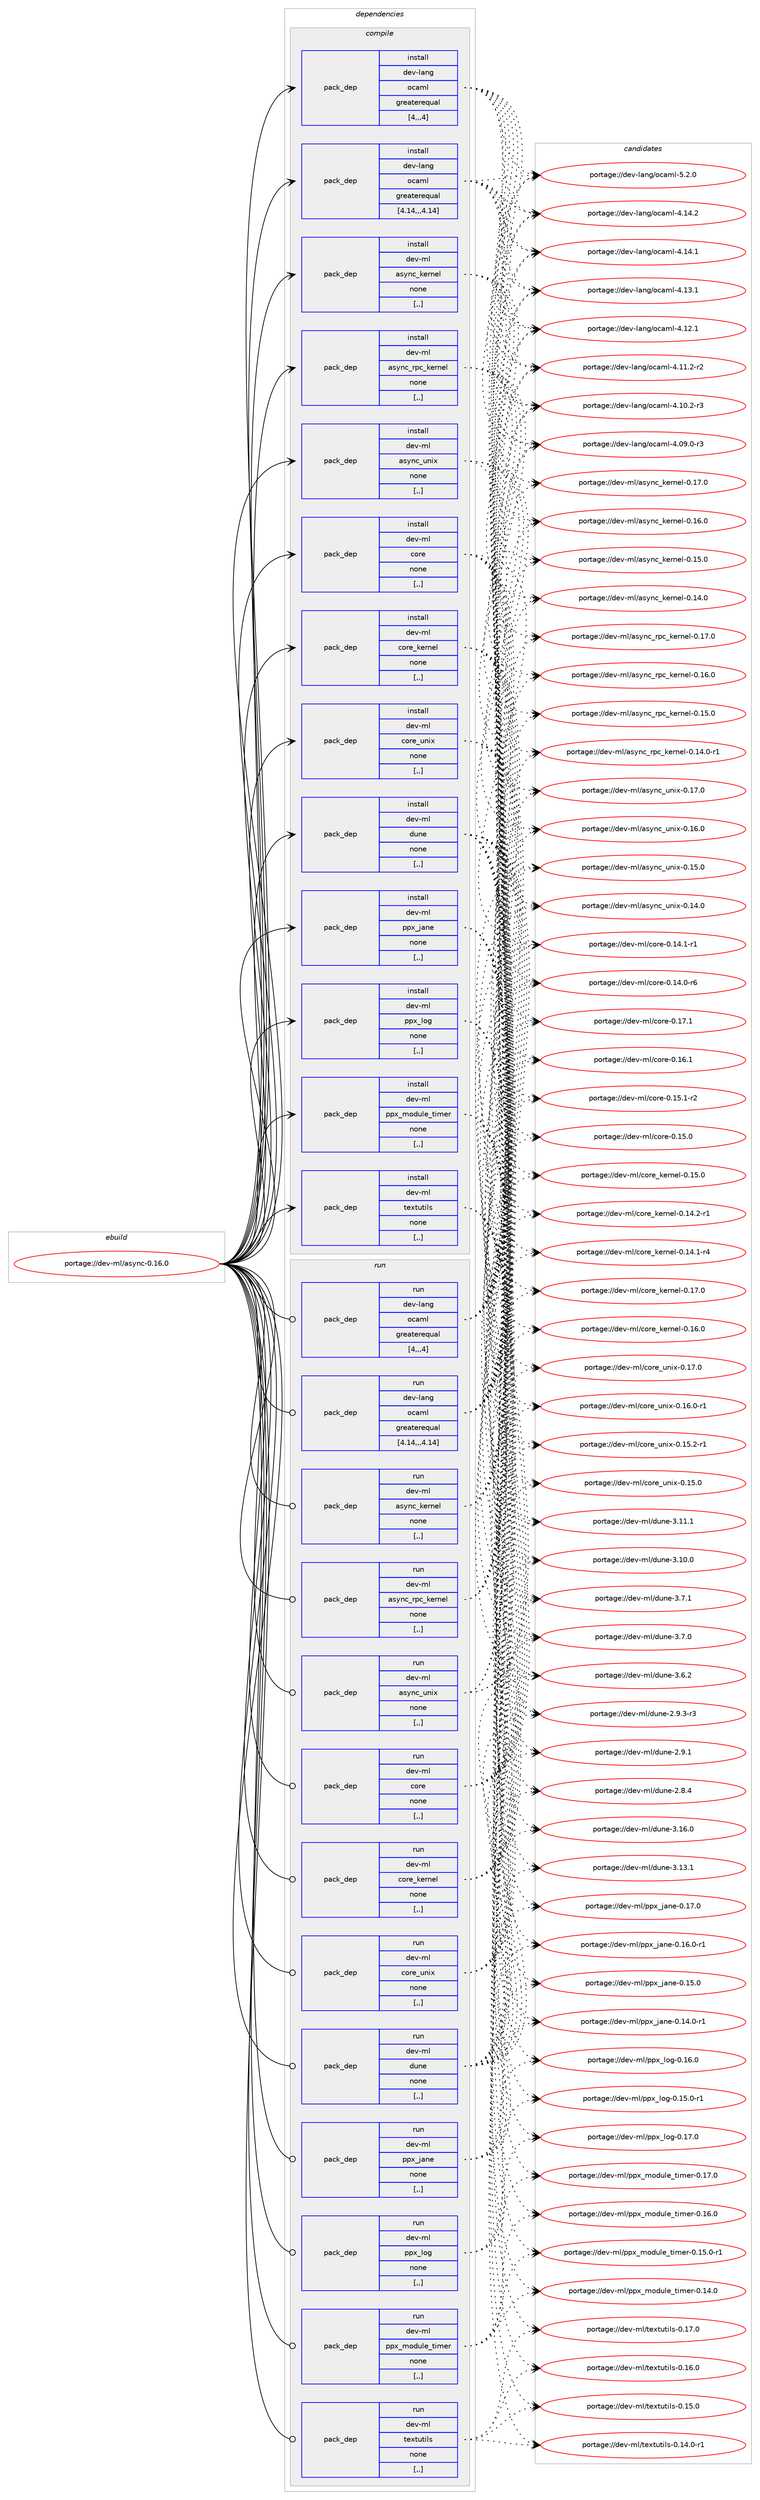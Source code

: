 digraph prolog {

# *************
# Graph options
# *************

newrank=true;
concentrate=true;
compound=true;
graph [rankdir=LR,fontname=Helvetica,fontsize=10,ranksep=1.5];#, ranksep=2.5, nodesep=0.2];
edge  [arrowhead=vee];
node  [fontname=Helvetica,fontsize=10];

# **********
# The ebuild
# **********

subgraph cluster_leftcol {
color=gray;
label=<<i>ebuild</i>>;
id [label="portage://dev-ml/async-0.16.0", color=red, width=4, href="../dev-ml/async-0.16.0.svg"];
}

# ****************
# The dependencies
# ****************

subgraph cluster_midcol {
color=gray;
label=<<i>dependencies</i>>;
subgraph cluster_compile {
fillcolor="#eeeeee";
style=filled;
label=<<i>compile</i>>;
subgraph pack86892 {
dependency117389 [label=<<TABLE BORDER="0" CELLBORDER="1" CELLSPACING="0" CELLPADDING="4" WIDTH="220"><TR><TD ROWSPAN="6" CELLPADDING="30">pack_dep</TD></TR><TR><TD WIDTH="110">install</TD></TR><TR><TD>dev-lang</TD></TR><TR><TD>ocaml</TD></TR><TR><TD>greaterequal</TD></TR><TR><TD>[4,,,4]</TD></TR></TABLE>>, shape=none, color=blue];
}
id:e -> dependency117389:w [weight=20,style="solid",arrowhead="vee"];
subgraph pack86893 {
dependency117390 [label=<<TABLE BORDER="0" CELLBORDER="1" CELLSPACING="0" CELLPADDING="4" WIDTH="220"><TR><TD ROWSPAN="6" CELLPADDING="30">pack_dep</TD></TR><TR><TD WIDTH="110">install</TD></TR><TR><TD>dev-lang</TD></TR><TR><TD>ocaml</TD></TR><TR><TD>greaterequal</TD></TR><TR><TD>[4.14,,,4.14]</TD></TR></TABLE>>, shape=none, color=blue];
}
id:e -> dependency117390:w [weight=20,style="solid",arrowhead="vee"];
subgraph pack86894 {
dependency117391 [label=<<TABLE BORDER="0" CELLBORDER="1" CELLSPACING="0" CELLPADDING="4" WIDTH="220"><TR><TD ROWSPAN="6" CELLPADDING="30">pack_dep</TD></TR><TR><TD WIDTH="110">install</TD></TR><TR><TD>dev-ml</TD></TR><TR><TD>async_kernel</TD></TR><TR><TD>none</TD></TR><TR><TD>[,,]</TD></TR></TABLE>>, shape=none, color=blue];
}
id:e -> dependency117391:w [weight=20,style="solid",arrowhead="vee"];
subgraph pack86895 {
dependency117392 [label=<<TABLE BORDER="0" CELLBORDER="1" CELLSPACING="0" CELLPADDING="4" WIDTH="220"><TR><TD ROWSPAN="6" CELLPADDING="30">pack_dep</TD></TR><TR><TD WIDTH="110">install</TD></TR><TR><TD>dev-ml</TD></TR><TR><TD>async_rpc_kernel</TD></TR><TR><TD>none</TD></TR><TR><TD>[,,]</TD></TR></TABLE>>, shape=none, color=blue];
}
id:e -> dependency117392:w [weight=20,style="solid",arrowhead="vee"];
subgraph pack86896 {
dependency117393 [label=<<TABLE BORDER="0" CELLBORDER="1" CELLSPACING="0" CELLPADDING="4" WIDTH="220"><TR><TD ROWSPAN="6" CELLPADDING="30">pack_dep</TD></TR><TR><TD WIDTH="110">install</TD></TR><TR><TD>dev-ml</TD></TR><TR><TD>async_unix</TD></TR><TR><TD>none</TD></TR><TR><TD>[,,]</TD></TR></TABLE>>, shape=none, color=blue];
}
id:e -> dependency117393:w [weight=20,style="solid",arrowhead="vee"];
subgraph pack86897 {
dependency117394 [label=<<TABLE BORDER="0" CELLBORDER="1" CELLSPACING="0" CELLPADDING="4" WIDTH="220"><TR><TD ROWSPAN="6" CELLPADDING="30">pack_dep</TD></TR><TR><TD WIDTH="110">install</TD></TR><TR><TD>dev-ml</TD></TR><TR><TD>core</TD></TR><TR><TD>none</TD></TR><TR><TD>[,,]</TD></TR></TABLE>>, shape=none, color=blue];
}
id:e -> dependency117394:w [weight=20,style="solid",arrowhead="vee"];
subgraph pack86898 {
dependency117395 [label=<<TABLE BORDER="0" CELLBORDER="1" CELLSPACING="0" CELLPADDING="4" WIDTH="220"><TR><TD ROWSPAN="6" CELLPADDING="30">pack_dep</TD></TR><TR><TD WIDTH="110">install</TD></TR><TR><TD>dev-ml</TD></TR><TR><TD>core_kernel</TD></TR><TR><TD>none</TD></TR><TR><TD>[,,]</TD></TR></TABLE>>, shape=none, color=blue];
}
id:e -> dependency117395:w [weight=20,style="solid",arrowhead="vee"];
subgraph pack86899 {
dependency117396 [label=<<TABLE BORDER="0" CELLBORDER="1" CELLSPACING="0" CELLPADDING="4" WIDTH="220"><TR><TD ROWSPAN="6" CELLPADDING="30">pack_dep</TD></TR><TR><TD WIDTH="110">install</TD></TR><TR><TD>dev-ml</TD></TR><TR><TD>core_unix</TD></TR><TR><TD>none</TD></TR><TR><TD>[,,]</TD></TR></TABLE>>, shape=none, color=blue];
}
id:e -> dependency117396:w [weight=20,style="solid",arrowhead="vee"];
subgraph pack86900 {
dependency117397 [label=<<TABLE BORDER="0" CELLBORDER="1" CELLSPACING="0" CELLPADDING="4" WIDTH="220"><TR><TD ROWSPAN="6" CELLPADDING="30">pack_dep</TD></TR><TR><TD WIDTH="110">install</TD></TR><TR><TD>dev-ml</TD></TR><TR><TD>dune</TD></TR><TR><TD>none</TD></TR><TR><TD>[,,]</TD></TR></TABLE>>, shape=none, color=blue];
}
id:e -> dependency117397:w [weight=20,style="solid",arrowhead="vee"];
subgraph pack86901 {
dependency117398 [label=<<TABLE BORDER="0" CELLBORDER="1" CELLSPACING="0" CELLPADDING="4" WIDTH="220"><TR><TD ROWSPAN="6" CELLPADDING="30">pack_dep</TD></TR><TR><TD WIDTH="110">install</TD></TR><TR><TD>dev-ml</TD></TR><TR><TD>ppx_jane</TD></TR><TR><TD>none</TD></TR><TR><TD>[,,]</TD></TR></TABLE>>, shape=none, color=blue];
}
id:e -> dependency117398:w [weight=20,style="solid",arrowhead="vee"];
subgraph pack86902 {
dependency117399 [label=<<TABLE BORDER="0" CELLBORDER="1" CELLSPACING="0" CELLPADDING="4" WIDTH="220"><TR><TD ROWSPAN="6" CELLPADDING="30">pack_dep</TD></TR><TR><TD WIDTH="110">install</TD></TR><TR><TD>dev-ml</TD></TR><TR><TD>ppx_log</TD></TR><TR><TD>none</TD></TR><TR><TD>[,,]</TD></TR></TABLE>>, shape=none, color=blue];
}
id:e -> dependency117399:w [weight=20,style="solid",arrowhead="vee"];
subgraph pack86903 {
dependency117400 [label=<<TABLE BORDER="0" CELLBORDER="1" CELLSPACING="0" CELLPADDING="4" WIDTH="220"><TR><TD ROWSPAN="6" CELLPADDING="30">pack_dep</TD></TR><TR><TD WIDTH="110">install</TD></TR><TR><TD>dev-ml</TD></TR><TR><TD>ppx_module_timer</TD></TR><TR><TD>none</TD></TR><TR><TD>[,,]</TD></TR></TABLE>>, shape=none, color=blue];
}
id:e -> dependency117400:w [weight=20,style="solid",arrowhead="vee"];
subgraph pack86904 {
dependency117401 [label=<<TABLE BORDER="0" CELLBORDER="1" CELLSPACING="0" CELLPADDING="4" WIDTH="220"><TR><TD ROWSPAN="6" CELLPADDING="30">pack_dep</TD></TR><TR><TD WIDTH="110">install</TD></TR><TR><TD>dev-ml</TD></TR><TR><TD>textutils</TD></TR><TR><TD>none</TD></TR><TR><TD>[,,]</TD></TR></TABLE>>, shape=none, color=blue];
}
id:e -> dependency117401:w [weight=20,style="solid",arrowhead="vee"];
}
subgraph cluster_compileandrun {
fillcolor="#eeeeee";
style=filled;
label=<<i>compile and run</i>>;
}
subgraph cluster_run {
fillcolor="#eeeeee";
style=filled;
label=<<i>run</i>>;
subgraph pack86905 {
dependency117402 [label=<<TABLE BORDER="0" CELLBORDER="1" CELLSPACING="0" CELLPADDING="4" WIDTH="220"><TR><TD ROWSPAN="6" CELLPADDING="30">pack_dep</TD></TR><TR><TD WIDTH="110">run</TD></TR><TR><TD>dev-lang</TD></TR><TR><TD>ocaml</TD></TR><TR><TD>greaterequal</TD></TR><TR><TD>[4,,,4]</TD></TR></TABLE>>, shape=none, color=blue];
}
id:e -> dependency117402:w [weight=20,style="solid",arrowhead="odot"];
subgraph pack86906 {
dependency117403 [label=<<TABLE BORDER="0" CELLBORDER="1" CELLSPACING="0" CELLPADDING="4" WIDTH="220"><TR><TD ROWSPAN="6" CELLPADDING="30">pack_dep</TD></TR><TR><TD WIDTH="110">run</TD></TR><TR><TD>dev-lang</TD></TR><TR><TD>ocaml</TD></TR><TR><TD>greaterequal</TD></TR><TR><TD>[4.14,,,4.14]</TD></TR></TABLE>>, shape=none, color=blue];
}
id:e -> dependency117403:w [weight=20,style="solid",arrowhead="odot"];
subgraph pack86907 {
dependency117404 [label=<<TABLE BORDER="0" CELLBORDER="1" CELLSPACING="0" CELLPADDING="4" WIDTH="220"><TR><TD ROWSPAN="6" CELLPADDING="30">pack_dep</TD></TR><TR><TD WIDTH="110">run</TD></TR><TR><TD>dev-ml</TD></TR><TR><TD>async_kernel</TD></TR><TR><TD>none</TD></TR><TR><TD>[,,]</TD></TR></TABLE>>, shape=none, color=blue];
}
id:e -> dependency117404:w [weight=20,style="solid",arrowhead="odot"];
subgraph pack86908 {
dependency117405 [label=<<TABLE BORDER="0" CELLBORDER="1" CELLSPACING="0" CELLPADDING="4" WIDTH="220"><TR><TD ROWSPAN="6" CELLPADDING="30">pack_dep</TD></TR><TR><TD WIDTH="110">run</TD></TR><TR><TD>dev-ml</TD></TR><TR><TD>async_rpc_kernel</TD></TR><TR><TD>none</TD></TR><TR><TD>[,,]</TD></TR></TABLE>>, shape=none, color=blue];
}
id:e -> dependency117405:w [weight=20,style="solid",arrowhead="odot"];
subgraph pack86909 {
dependency117406 [label=<<TABLE BORDER="0" CELLBORDER="1" CELLSPACING="0" CELLPADDING="4" WIDTH="220"><TR><TD ROWSPAN="6" CELLPADDING="30">pack_dep</TD></TR><TR><TD WIDTH="110">run</TD></TR><TR><TD>dev-ml</TD></TR><TR><TD>async_unix</TD></TR><TR><TD>none</TD></TR><TR><TD>[,,]</TD></TR></TABLE>>, shape=none, color=blue];
}
id:e -> dependency117406:w [weight=20,style="solid",arrowhead="odot"];
subgraph pack86910 {
dependency117407 [label=<<TABLE BORDER="0" CELLBORDER="1" CELLSPACING="0" CELLPADDING="4" WIDTH="220"><TR><TD ROWSPAN="6" CELLPADDING="30">pack_dep</TD></TR><TR><TD WIDTH="110">run</TD></TR><TR><TD>dev-ml</TD></TR><TR><TD>core</TD></TR><TR><TD>none</TD></TR><TR><TD>[,,]</TD></TR></TABLE>>, shape=none, color=blue];
}
id:e -> dependency117407:w [weight=20,style="solid",arrowhead="odot"];
subgraph pack86911 {
dependency117408 [label=<<TABLE BORDER="0" CELLBORDER="1" CELLSPACING="0" CELLPADDING="4" WIDTH="220"><TR><TD ROWSPAN="6" CELLPADDING="30">pack_dep</TD></TR><TR><TD WIDTH="110">run</TD></TR><TR><TD>dev-ml</TD></TR><TR><TD>core_kernel</TD></TR><TR><TD>none</TD></TR><TR><TD>[,,]</TD></TR></TABLE>>, shape=none, color=blue];
}
id:e -> dependency117408:w [weight=20,style="solid",arrowhead="odot"];
subgraph pack86912 {
dependency117409 [label=<<TABLE BORDER="0" CELLBORDER="1" CELLSPACING="0" CELLPADDING="4" WIDTH="220"><TR><TD ROWSPAN="6" CELLPADDING="30">pack_dep</TD></TR><TR><TD WIDTH="110">run</TD></TR><TR><TD>dev-ml</TD></TR><TR><TD>core_unix</TD></TR><TR><TD>none</TD></TR><TR><TD>[,,]</TD></TR></TABLE>>, shape=none, color=blue];
}
id:e -> dependency117409:w [weight=20,style="solid",arrowhead="odot"];
subgraph pack86913 {
dependency117410 [label=<<TABLE BORDER="0" CELLBORDER="1" CELLSPACING="0" CELLPADDING="4" WIDTH="220"><TR><TD ROWSPAN="6" CELLPADDING="30">pack_dep</TD></TR><TR><TD WIDTH="110">run</TD></TR><TR><TD>dev-ml</TD></TR><TR><TD>dune</TD></TR><TR><TD>none</TD></TR><TR><TD>[,,]</TD></TR></TABLE>>, shape=none, color=blue];
}
id:e -> dependency117410:w [weight=20,style="solid",arrowhead="odot"];
subgraph pack86914 {
dependency117411 [label=<<TABLE BORDER="0" CELLBORDER="1" CELLSPACING="0" CELLPADDING="4" WIDTH="220"><TR><TD ROWSPAN="6" CELLPADDING="30">pack_dep</TD></TR><TR><TD WIDTH="110">run</TD></TR><TR><TD>dev-ml</TD></TR><TR><TD>ppx_jane</TD></TR><TR><TD>none</TD></TR><TR><TD>[,,]</TD></TR></TABLE>>, shape=none, color=blue];
}
id:e -> dependency117411:w [weight=20,style="solid",arrowhead="odot"];
subgraph pack86915 {
dependency117412 [label=<<TABLE BORDER="0" CELLBORDER="1" CELLSPACING="0" CELLPADDING="4" WIDTH="220"><TR><TD ROWSPAN="6" CELLPADDING="30">pack_dep</TD></TR><TR><TD WIDTH="110">run</TD></TR><TR><TD>dev-ml</TD></TR><TR><TD>ppx_log</TD></TR><TR><TD>none</TD></TR><TR><TD>[,,]</TD></TR></TABLE>>, shape=none, color=blue];
}
id:e -> dependency117412:w [weight=20,style="solid",arrowhead="odot"];
subgraph pack86916 {
dependency117413 [label=<<TABLE BORDER="0" CELLBORDER="1" CELLSPACING="0" CELLPADDING="4" WIDTH="220"><TR><TD ROWSPAN="6" CELLPADDING="30">pack_dep</TD></TR><TR><TD WIDTH="110">run</TD></TR><TR><TD>dev-ml</TD></TR><TR><TD>ppx_module_timer</TD></TR><TR><TD>none</TD></TR><TR><TD>[,,]</TD></TR></TABLE>>, shape=none, color=blue];
}
id:e -> dependency117413:w [weight=20,style="solid",arrowhead="odot"];
subgraph pack86917 {
dependency117414 [label=<<TABLE BORDER="0" CELLBORDER="1" CELLSPACING="0" CELLPADDING="4" WIDTH="220"><TR><TD ROWSPAN="6" CELLPADDING="30">pack_dep</TD></TR><TR><TD WIDTH="110">run</TD></TR><TR><TD>dev-ml</TD></TR><TR><TD>textutils</TD></TR><TR><TD>none</TD></TR><TR><TD>[,,]</TD></TR></TABLE>>, shape=none, color=blue];
}
id:e -> dependency117414:w [weight=20,style="solid",arrowhead="odot"];
}
}

# **************
# The candidates
# **************

subgraph cluster_choices {
rank=same;
color=gray;
label=<<i>candidates</i>>;

subgraph choice86892 {
color=black;
nodesep=1;
choice1001011184510897110103471119997109108455346504648 [label="portage://dev-lang/ocaml-5.2.0", color=red, width=4,href="../dev-lang/ocaml-5.2.0.svg"];
choice100101118451089711010347111999710910845524649524650 [label="portage://dev-lang/ocaml-4.14.2", color=red, width=4,href="../dev-lang/ocaml-4.14.2.svg"];
choice100101118451089711010347111999710910845524649524649 [label="portage://dev-lang/ocaml-4.14.1", color=red, width=4,href="../dev-lang/ocaml-4.14.1.svg"];
choice100101118451089711010347111999710910845524649514649 [label="portage://dev-lang/ocaml-4.13.1", color=red, width=4,href="../dev-lang/ocaml-4.13.1.svg"];
choice100101118451089711010347111999710910845524649504649 [label="portage://dev-lang/ocaml-4.12.1", color=red, width=4,href="../dev-lang/ocaml-4.12.1.svg"];
choice1001011184510897110103471119997109108455246494946504511450 [label="portage://dev-lang/ocaml-4.11.2-r2", color=red, width=4,href="../dev-lang/ocaml-4.11.2-r2.svg"];
choice1001011184510897110103471119997109108455246494846504511451 [label="portage://dev-lang/ocaml-4.10.2-r3", color=red, width=4,href="../dev-lang/ocaml-4.10.2-r3.svg"];
choice1001011184510897110103471119997109108455246485746484511451 [label="portage://dev-lang/ocaml-4.09.0-r3", color=red, width=4,href="../dev-lang/ocaml-4.09.0-r3.svg"];
dependency117389:e -> choice1001011184510897110103471119997109108455346504648:w [style=dotted,weight="100"];
dependency117389:e -> choice100101118451089711010347111999710910845524649524650:w [style=dotted,weight="100"];
dependency117389:e -> choice100101118451089711010347111999710910845524649524649:w [style=dotted,weight="100"];
dependency117389:e -> choice100101118451089711010347111999710910845524649514649:w [style=dotted,weight="100"];
dependency117389:e -> choice100101118451089711010347111999710910845524649504649:w [style=dotted,weight="100"];
dependency117389:e -> choice1001011184510897110103471119997109108455246494946504511450:w [style=dotted,weight="100"];
dependency117389:e -> choice1001011184510897110103471119997109108455246494846504511451:w [style=dotted,weight="100"];
dependency117389:e -> choice1001011184510897110103471119997109108455246485746484511451:w [style=dotted,weight="100"];
}
subgraph choice86893 {
color=black;
nodesep=1;
choice1001011184510897110103471119997109108455346504648 [label="portage://dev-lang/ocaml-5.2.0", color=red, width=4,href="../dev-lang/ocaml-5.2.0.svg"];
choice100101118451089711010347111999710910845524649524650 [label="portage://dev-lang/ocaml-4.14.2", color=red, width=4,href="../dev-lang/ocaml-4.14.2.svg"];
choice100101118451089711010347111999710910845524649524649 [label="portage://dev-lang/ocaml-4.14.1", color=red, width=4,href="../dev-lang/ocaml-4.14.1.svg"];
choice100101118451089711010347111999710910845524649514649 [label="portage://dev-lang/ocaml-4.13.1", color=red, width=4,href="../dev-lang/ocaml-4.13.1.svg"];
choice100101118451089711010347111999710910845524649504649 [label="portage://dev-lang/ocaml-4.12.1", color=red, width=4,href="../dev-lang/ocaml-4.12.1.svg"];
choice1001011184510897110103471119997109108455246494946504511450 [label="portage://dev-lang/ocaml-4.11.2-r2", color=red, width=4,href="../dev-lang/ocaml-4.11.2-r2.svg"];
choice1001011184510897110103471119997109108455246494846504511451 [label="portage://dev-lang/ocaml-4.10.2-r3", color=red, width=4,href="../dev-lang/ocaml-4.10.2-r3.svg"];
choice1001011184510897110103471119997109108455246485746484511451 [label="portage://dev-lang/ocaml-4.09.0-r3", color=red, width=4,href="../dev-lang/ocaml-4.09.0-r3.svg"];
dependency117390:e -> choice1001011184510897110103471119997109108455346504648:w [style=dotted,weight="100"];
dependency117390:e -> choice100101118451089711010347111999710910845524649524650:w [style=dotted,weight="100"];
dependency117390:e -> choice100101118451089711010347111999710910845524649524649:w [style=dotted,weight="100"];
dependency117390:e -> choice100101118451089711010347111999710910845524649514649:w [style=dotted,weight="100"];
dependency117390:e -> choice100101118451089711010347111999710910845524649504649:w [style=dotted,weight="100"];
dependency117390:e -> choice1001011184510897110103471119997109108455246494946504511450:w [style=dotted,weight="100"];
dependency117390:e -> choice1001011184510897110103471119997109108455246494846504511451:w [style=dotted,weight="100"];
dependency117390:e -> choice1001011184510897110103471119997109108455246485746484511451:w [style=dotted,weight="100"];
}
subgraph choice86894 {
color=black;
nodesep=1;
choice100101118451091084797115121110999510710111411010110845484649554648 [label="portage://dev-ml/async_kernel-0.17.0", color=red, width=4,href="../dev-ml/async_kernel-0.17.0.svg"];
choice100101118451091084797115121110999510710111411010110845484649544648 [label="portage://dev-ml/async_kernel-0.16.0", color=red, width=4,href="../dev-ml/async_kernel-0.16.0.svg"];
choice100101118451091084797115121110999510710111411010110845484649534648 [label="portage://dev-ml/async_kernel-0.15.0", color=red, width=4,href="../dev-ml/async_kernel-0.15.0.svg"];
choice100101118451091084797115121110999510710111411010110845484649524648 [label="portage://dev-ml/async_kernel-0.14.0", color=red, width=4,href="../dev-ml/async_kernel-0.14.0.svg"];
dependency117391:e -> choice100101118451091084797115121110999510710111411010110845484649554648:w [style=dotted,weight="100"];
dependency117391:e -> choice100101118451091084797115121110999510710111411010110845484649544648:w [style=dotted,weight="100"];
dependency117391:e -> choice100101118451091084797115121110999510710111411010110845484649534648:w [style=dotted,weight="100"];
dependency117391:e -> choice100101118451091084797115121110999510710111411010110845484649524648:w [style=dotted,weight="100"];
}
subgraph choice86895 {
color=black;
nodesep=1;
choice1001011184510910847971151211109995114112999510710111411010110845484649554648 [label="portage://dev-ml/async_rpc_kernel-0.17.0", color=red, width=4,href="../dev-ml/async_rpc_kernel-0.17.0.svg"];
choice1001011184510910847971151211109995114112999510710111411010110845484649544648 [label="portage://dev-ml/async_rpc_kernel-0.16.0", color=red, width=4,href="../dev-ml/async_rpc_kernel-0.16.0.svg"];
choice1001011184510910847971151211109995114112999510710111411010110845484649534648 [label="portage://dev-ml/async_rpc_kernel-0.15.0", color=red, width=4,href="../dev-ml/async_rpc_kernel-0.15.0.svg"];
choice10010111845109108479711512111099951141129995107101114110101108454846495246484511449 [label="portage://dev-ml/async_rpc_kernel-0.14.0-r1", color=red, width=4,href="../dev-ml/async_rpc_kernel-0.14.0-r1.svg"];
dependency117392:e -> choice1001011184510910847971151211109995114112999510710111411010110845484649554648:w [style=dotted,weight="100"];
dependency117392:e -> choice1001011184510910847971151211109995114112999510710111411010110845484649544648:w [style=dotted,weight="100"];
dependency117392:e -> choice1001011184510910847971151211109995114112999510710111411010110845484649534648:w [style=dotted,weight="100"];
dependency117392:e -> choice10010111845109108479711512111099951141129995107101114110101108454846495246484511449:w [style=dotted,weight="100"];
}
subgraph choice86896 {
color=black;
nodesep=1;
choice100101118451091084797115121110999511711010512045484649554648 [label="portage://dev-ml/async_unix-0.17.0", color=red, width=4,href="../dev-ml/async_unix-0.17.0.svg"];
choice100101118451091084797115121110999511711010512045484649544648 [label="portage://dev-ml/async_unix-0.16.0", color=red, width=4,href="../dev-ml/async_unix-0.16.0.svg"];
choice100101118451091084797115121110999511711010512045484649534648 [label="portage://dev-ml/async_unix-0.15.0", color=red, width=4,href="../dev-ml/async_unix-0.15.0.svg"];
choice100101118451091084797115121110999511711010512045484649524648 [label="portage://dev-ml/async_unix-0.14.0", color=red, width=4,href="../dev-ml/async_unix-0.14.0.svg"];
dependency117393:e -> choice100101118451091084797115121110999511711010512045484649554648:w [style=dotted,weight="100"];
dependency117393:e -> choice100101118451091084797115121110999511711010512045484649544648:w [style=dotted,weight="100"];
dependency117393:e -> choice100101118451091084797115121110999511711010512045484649534648:w [style=dotted,weight="100"];
dependency117393:e -> choice100101118451091084797115121110999511711010512045484649524648:w [style=dotted,weight="100"];
}
subgraph choice86897 {
color=black;
nodesep=1;
choice10010111845109108479911111410145484649554649 [label="portage://dev-ml/core-0.17.1", color=red, width=4,href="../dev-ml/core-0.17.1.svg"];
choice10010111845109108479911111410145484649544649 [label="portage://dev-ml/core-0.16.1", color=red, width=4,href="../dev-ml/core-0.16.1.svg"];
choice100101118451091084799111114101454846495346494511450 [label="portage://dev-ml/core-0.15.1-r2", color=red, width=4,href="../dev-ml/core-0.15.1-r2.svg"];
choice10010111845109108479911111410145484649534648 [label="portage://dev-ml/core-0.15.0", color=red, width=4,href="../dev-ml/core-0.15.0.svg"];
choice100101118451091084799111114101454846495246494511449 [label="portage://dev-ml/core-0.14.1-r1", color=red, width=4,href="../dev-ml/core-0.14.1-r1.svg"];
choice100101118451091084799111114101454846495246484511454 [label="portage://dev-ml/core-0.14.0-r6", color=red, width=4,href="../dev-ml/core-0.14.0-r6.svg"];
dependency117394:e -> choice10010111845109108479911111410145484649554649:w [style=dotted,weight="100"];
dependency117394:e -> choice10010111845109108479911111410145484649544649:w [style=dotted,weight="100"];
dependency117394:e -> choice100101118451091084799111114101454846495346494511450:w [style=dotted,weight="100"];
dependency117394:e -> choice10010111845109108479911111410145484649534648:w [style=dotted,weight="100"];
dependency117394:e -> choice100101118451091084799111114101454846495246494511449:w [style=dotted,weight="100"];
dependency117394:e -> choice100101118451091084799111114101454846495246484511454:w [style=dotted,weight="100"];
}
subgraph choice86898 {
color=black;
nodesep=1;
choice1001011184510910847991111141019510710111411010110845484649554648 [label="portage://dev-ml/core_kernel-0.17.0", color=red, width=4,href="../dev-ml/core_kernel-0.17.0.svg"];
choice1001011184510910847991111141019510710111411010110845484649544648 [label="portage://dev-ml/core_kernel-0.16.0", color=red, width=4,href="../dev-ml/core_kernel-0.16.0.svg"];
choice1001011184510910847991111141019510710111411010110845484649534648 [label="portage://dev-ml/core_kernel-0.15.0", color=red, width=4,href="../dev-ml/core_kernel-0.15.0.svg"];
choice10010111845109108479911111410195107101114110101108454846495246504511449 [label="portage://dev-ml/core_kernel-0.14.2-r1", color=red, width=4,href="../dev-ml/core_kernel-0.14.2-r1.svg"];
choice10010111845109108479911111410195107101114110101108454846495246494511452 [label="portage://dev-ml/core_kernel-0.14.1-r4", color=red, width=4,href="../dev-ml/core_kernel-0.14.1-r4.svg"];
dependency117395:e -> choice1001011184510910847991111141019510710111411010110845484649554648:w [style=dotted,weight="100"];
dependency117395:e -> choice1001011184510910847991111141019510710111411010110845484649544648:w [style=dotted,weight="100"];
dependency117395:e -> choice1001011184510910847991111141019510710111411010110845484649534648:w [style=dotted,weight="100"];
dependency117395:e -> choice10010111845109108479911111410195107101114110101108454846495246504511449:w [style=dotted,weight="100"];
dependency117395:e -> choice10010111845109108479911111410195107101114110101108454846495246494511452:w [style=dotted,weight="100"];
}
subgraph choice86899 {
color=black;
nodesep=1;
choice1001011184510910847991111141019511711010512045484649554648 [label="portage://dev-ml/core_unix-0.17.0", color=red, width=4,href="../dev-ml/core_unix-0.17.0.svg"];
choice10010111845109108479911111410195117110105120454846495446484511449 [label="portage://dev-ml/core_unix-0.16.0-r1", color=red, width=4,href="../dev-ml/core_unix-0.16.0-r1.svg"];
choice10010111845109108479911111410195117110105120454846495346504511449 [label="portage://dev-ml/core_unix-0.15.2-r1", color=red, width=4,href="../dev-ml/core_unix-0.15.2-r1.svg"];
choice1001011184510910847991111141019511711010512045484649534648 [label="portage://dev-ml/core_unix-0.15.0", color=red, width=4,href="../dev-ml/core_unix-0.15.0.svg"];
dependency117396:e -> choice1001011184510910847991111141019511711010512045484649554648:w [style=dotted,weight="100"];
dependency117396:e -> choice10010111845109108479911111410195117110105120454846495446484511449:w [style=dotted,weight="100"];
dependency117396:e -> choice10010111845109108479911111410195117110105120454846495346504511449:w [style=dotted,weight="100"];
dependency117396:e -> choice1001011184510910847991111141019511711010512045484649534648:w [style=dotted,weight="100"];
}
subgraph choice86900 {
color=black;
nodesep=1;
choice100101118451091084710011711010145514649544648 [label="portage://dev-ml/dune-3.16.0", color=red, width=4,href="../dev-ml/dune-3.16.0.svg"];
choice100101118451091084710011711010145514649514649 [label="portage://dev-ml/dune-3.13.1", color=red, width=4,href="../dev-ml/dune-3.13.1.svg"];
choice100101118451091084710011711010145514649494649 [label="portage://dev-ml/dune-3.11.1", color=red, width=4,href="../dev-ml/dune-3.11.1.svg"];
choice100101118451091084710011711010145514649484648 [label="portage://dev-ml/dune-3.10.0", color=red, width=4,href="../dev-ml/dune-3.10.0.svg"];
choice1001011184510910847100117110101455146554649 [label="portage://dev-ml/dune-3.7.1", color=red, width=4,href="../dev-ml/dune-3.7.1.svg"];
choice1001011184510910847100117110101455146554648 [label="portage://dev-ml/dune-3.7.0", color=red, width=4,href="../dev-ml/dune-3.7.0.svg"];
choice1001011184510910847100117110101455146544650 [label="portage://dev-ml/dune-3.6.2", color=red, width=4,href="../dev-ml/dune-3.6.2.svg"];
choice10010111845109108471001171101014550465746514511451 [label="portage://dev-ml/dune-2.9.3-r3", color=red, width=4,href="../dev-ml/dune-2.9.3-r3.svg"];
choice1001011184510910847100117110101455046574649 [label="portage://dev-ml/dune-2.9.1", color=red, width=4,href="../dev-ml/dune-2.9.1.svg"];
choice1001011184510910847100117110101455046564652 [label="portage://dev-ml/dune-2.8.4", color=red, width=4,href="../dev-ml/dune-2.8.4.svg"];
dependency117397:e -> choice100101118451091084710011711010145514649544648:w [style=dotted,weight="100"];
dependency117397:e -> choice100101118451091084710011711010145514649514649:w [style=dotted,weight="100"];
dependency117397:e -> choice100101118451091084710011711010145514649494649:w [style=dotted,weight="100"];
dependency117397:e -> choice100101118451091084710011711010145514649484648:w [style=dotted,weight="100"];
dependency117397:e -> choice1001011184510910847100117110101455146554649:w [style=dotted,weight="100"];
dependency117397:e -> choice1001011184510910847100117110101455146554648:w [style=dotted,weight="100"];
dependency117397:e -> choice1001011184510910847100117110101455146544650:w [style=dotted,weight="100"];
dependency117397:e -> choice10010111845109108471001171101014550465746514511451:w [style=dotted,weight="100"];
dependency117397:e -> choice1001011184510910847100117110101455046574649:w [style=dotted,weight="100"];
dependency117397:e -> choice1001011184510910847100117110101455046564652:w [style=dotted,weight="100"];
}
subgraph choice86901 {
color=black;
nodesep=1;
choice1001011184510910847112112120951069711010145484649554648 [label="portage://dev-ml/ppx_jane-0.17.0", color=red, width=4,href="../dev-ml/ppx_jane-0.17.0.svg"];
choice10010111845109108471121121209510697110101454846495446484511449 [label="portage://dev-ml/ppx_jane-0.16.0-r1", color=red, width=4,href="../dev-ml/ppx_jane-0.16.0-r1.svg"];
choice1001011184510910847112112120951069711010145484649534648 [label="portage://dev-ml/ppx_jane-0.15.0", color=red, width=4,href="../dev-ml/ppx_jane-0.15.0.svg"];
choice10010111845109108471121121209510697110101454846495246484511449 [label="portage://dev-ml/ppx_jane-0.14.0-r1", color=red, width=4,href="../dev-ml/ppx_jane-0.14.0-r1.svg"];
dependency117398:e -> choice1001011184510910847112112120951069711010145484649554648:w [style=dotted,weight="100"];
dependency117398:e -> choice10010111845109108471121121209510697110101454846495446484511449:w [style=dotted,weight="100"];
dependency117398:e -> choice1001011184510910847112112120951069711010145484649534648:w [style=dotted,weight="100"];
dependency117398:e -> choice10010111845109108471121121209510697110101454846495246484511449:w [style=dotted,weight="100"];
}
subgraph choice86902 {
color=black;
nodesep=1;
choice10010111845109108471121121209510811110345484649554648 [label="portage://dev-ml/ppx_log-0.17.0", color=red, width=4,href="../dev-ml/ppx_log-0.17.0.svg"];
choice10010111845109108471121121209510811110345484649544648 [label="portage://dev-ml/ppx_log-0.16.0", color=red, width=4,href="../dev-ml/ppx_log-0.16.0.svg"];
choice100101118451091084711211212095108111103454846495346484511449 [label="portage://dev-ml/ppx_log-0.15.0-r1", color=red, width=4,href="../dev-ml/ppx_log-0.15.0-r1.svg"];
dependency117399:e -> choice10010111845109108471121121209510811110345484649554648:w [style=dotted,weight="100"];
dependency117399:e -> choice10010111845109108471121121209510811110345484649544648:w [style=dotted,weight="100"];
dependency117399:e -> choice100101118451091084711211212095108111103454846495346484511449:w [style=dotted,weight="100"];
}
subgraph choice86903 {
color=black;
nodesep=1;
choice1001011184510910847112112120951091111001171081019511610510910111445484649554648 [label="portage://dev-ml/ppx_module_timer-0.17.0", color=red, width=4,href="../dev-ml/ppx_module_timer-0.17.0.svg"];
choice1001011184510910847112112120951091111001171081019511610510910111445484649544648 [label="portage://dev-ml/ppx_module_timer-0.16.0", color=red, width=4,href="../dev-ml/ppx_module_timer-0.16.0.svg"];
choice10010111845109108471121121209510911110011710810195116105109101114454846495346484511449 [label="portage://dev-ml/ppx_module_timer-0.15.0-r1", color=red, width=4,href="../dev-ml/ppx_module_timer-0.15.0-r1.svg"];
choice1001011184510910847112112120951091111001171081019511610510910111445484649524648 [label="portage://dev-ml/ppx_module_timer-0.14.0", color=red, width=4,href="../dev-ml/ppx_module_timer-0.14.0.svg"];
dependency117400:e -> choice1001011184510910847112112120951091111001171081019511610510910111445484649554648:w [style=dotted,weight="100"];
dependency117400:e -> choice1001011184510910847112112120951091111001171081019511610510910111445484649544648:w [style=dotted,weight="100"];
dependency117400:e -> choice10010111845109108471121121209510911110011710810195116105109101114454846495346484511449:w [style=dotted,weight="100"];
dependency117400:e -> choice1001011184510910847112112120951091111001171081019511610510910111445484649524648:w [style=dotted,weight="100"];
}
subgraph choice86904 {
color=black;
nodesep=1;
choice100101118451091084711610112011611711610510811545484649554648 [label="portage://dev-ml/textutils-0.17.0", color=red, width=4,href="../dev-ml/textutils-0.17.0.svg"];
choice100101118451091084711610112011611711610510811545484649544648 [label="portage://dev-ml/textutils-0.16.0", color=red, width=4,href="../dev-ml/textutils-0.16.0.svg"];
choice100101118451091084711610112011611711610510811545484649534648 [label="portage://dev-ml/textutils-0.15.0", color=red, width=4,href="../dev-ml/textutils-0.15.0.svg"];
choice1001011184510910847116101120116117116105108115454846495246484511449 [label="portage://dev-ml/textutils-0.14.0-r1", color=red, width=4,href="../dev-ml/textutils-0.14.0-r1.svg"];
dependency117401:e -> choice100101118451091084711610112011611711610510811545484649554648:w [style=dotted,weight="100"];
dependency117401:e -> choice100101118451091084711610112011611711610510811545484649544648:w [style=dotted,weight="100"];
dependency117401:e -> choice100101118451091084711610112011611711610510811545484649534648:w [style=dotted,weight="100"];
dependency117401:e -> choice1001011184510910847116101120116117116105108115454846495246484511449:w [style=dotted,weight="100"];
}
subgraph choice86905 {
color=black;
nodesep=1;
choice1001011184510897110103471119997109108455346504648 [label="portage://dev-lang/ocaml-5.2.0", color=red, width=4,href="../dev-lang/ocaml-5.2.0.svg"];
choice100101118451089711010347111999710910845524649524650 [label="portage://dev-lang/ocaml-4.14.2", color=red, width=4,href="../dev-lang/ocaml-4.14.2.svg"];
choice100101118451089711010347111999710910845524649524649 [label="portage://dev-lang/ocaml-4.14.1", color=red, width=4,href="../dev-lang/ocaml-4.14.1.svg"];
choice100101118451089711010347111999710910845524649514649 [label="portage://dev-lang/ocaml-4.13.1", color=red, width=4,href="../dev-lang/ocaml-4.13.1.svg"];
choice100101118451089711010347111999710910845524649504649 [label="portage://dev-lang/ocaml-4.12.1", color=red, width=4,href="../dev-lang/ocaml-4.12.1.svg"];
choice1001011184510897110103471119997109108455246494946504511450 [label="portage://dev-lang/ocaml-4.11.2-r2", color=red, width=4,href="../dev-lang/ocaml-4.11.2-r2.svg"];
choice1001011184510897110103471119997109108455246494846504511451 [label="portage://dev-lang/ocaml-4.10.2-r3", color=red, width=4,href="../dev-lang/ocaml-4.10.2-r3.svg"];
choice1001011184510897110103471119997109108455246485746484511451 [label="portage://dev-lang/ocaml-4.09.0-r3", color=red, width=4,href="../dev-lang/ocaml-4.09.0-r3.svg"];
dependency117402:e -> choice1001011184510897110103471119997109108455346504648:w [style=dotted,weight="100"];
dependency117402:e -> choice100101118451089711010347111999710910845524649524650:w [style=dotted,weight="100"];
dependency117402:e -> choice100101118451089711010347111999710910845524649524649:w [style=dotted,weight="100"];
dependency117402:e -> choice100101118451089711010347111999710910845524649514649:w [style=dotted,weight="100"];
dependency117402:e -> choice100101118451089711010347111999710910845524649504649:w [style=dotted,weight="100"];
dependency117402:e -> choice1001011184510897110103471119997109108455246494946504511450:w [style=dotted,weight="100"];
dependency117402:e -> choice1001011184510897110103471119997109108455246494846504511451:w [style=dotted,weight="100"];
dependency117402:e -> choice1001011184510897110103471119997109108455246485746484511451:w [style=dotted,weight="100"];
}
subgraph choice86906 {
color=black;
nodesep=1;
choice1001011184510897110103471119997109108455346504648 [label="portage://dev-lang/ocaml-5.2.0", color=red, width=4,href="../dev-lang/ocaml-5.2.0.svg"];
choice100101118451089711010347111999710910845524649524650 [label="portage://dev-lang/ocaml-4.14.2", color=red, width=4,href="../dev-lang/ocaml-4.14.2.svg"];
choice100101118451089711010347111999710910845524649524649 [label="portage://dev-lang/ocaml-4.14.1", color=red, width=4,href="../dev-lang/ocaml-4.14.1.svg"];
choice100101118451089711010347111999710910845524649514649 [label="portage://dev-lang/ocaml-4.13.1", color=red, width=4,href="../dev-lang/ocaml-4.13.1.svg"];
choice100101118451089711010347111999710910845524649504649 [label="portage://dev-lang/ocaml-4.12.1", color=red, width=4,href="../dev-lang/ocaml-4.12.1.svg"];
choice1001011184510897110103471119997109108455246494946504511450 [label="portage://dev-lang/ocaml-4.11.2-r2", color=red, width=4,href="../dev-lang/ocaml-4.11.2-r2.svg"];
choice1001011184510897110103471119997109108455246494846504511451 [label="portage://dev-lang/ocaml-4.10.2-r3", color=red, width=4,href="../dev-lang/ocaml-4.10.2-r3.svg"];
choice1001011184510897110103471119997109108455246485746484511451 [label="portage://dev-lang/ocaml-4.09.0-r3", color=red, width=4,href="../dev-lang/ocaml-4.09.0-r3.svg"];
dependency117403:e -> choice1001011184510897110103471119997109108455346504648:w [style=dotted,weight="100"];
dependency117403:e -> choice100101118451089711010347111999710910845524649524650:w [style=dotted,weight="100"];
dependency117403:e -> choice100101118451089711010347111999710910845524649524649:w [style=dotted,weight="100"];
dependency117403:e -> choice100101118451089711010347111999710910845524649514649:w [style=dotted,weight="100"];
dependency117403:e -> choice100101118451089711010347111999710910845524649504649:w [style=dotted,weight="100"];
dependency117403:e -> choice1001011184510897110103471119997109108455246494946504511450:w [style=dotted,weight="100"];
dependency117403:e -> choice1001011184510897110103471119997109108455246494846504511451:w [style=dotted,weight="100"];
dependency117403:e -> choice1001011184510897110103471119997109108455246485746484511451:w [style=dotted,weight="100"];
}
subgraph choice86907 {
color=black;
nodesep=1;
choice100101118451091084797115121110999510710111411010110845484649554648 [label="portage://dev-ml/async_kernel-0.17.0", color=red, width=4,href="../dev-ml/async_kernel-0.17.0.svg"];
choice100101118451091084797115121110999510710111411010110845484649544648 [label="portage://dev-ml/async_kernel-0.16.0", color=red, width=4,href="../dev-ml/async_kernel-0.16.0.svg"];
choice100101118451091084797115121110999510710111411010110845484649534648 [label="portage://dev-ml/async_kernel-0.15.0", color=red, width=4,href="../dev-ml/async_kernel-0.15.0.svg"];
choice100101118451091084797115121110999510710111411010110845484649524648 [label="portage://dev-ml/async_kernel-0.14.0", color=red, width=4,href="../dev-ml/async_kernel-0.14.0.svg"];
dependency117404:e -> choice100101118451091084797115121110999510710111411010110845484649554648:w [style=dotted,weight="100"];
dependency117404:e -> choice100101118451091084797115121110999510710111411010110845484649544648:w [style=dotted,weight="100"];
dependency117404:e -> choice100101118451091084797115121110999510710111411010110845484649534648:w [style=dotted,weight="100"];
dependency117404:e -> choice100101118451091084797115121110999510710111411010110845484649524648:w [style=dotted,weight="100"];
}
subgraph choice86908 {
color=black;
nodesep=1;
choice1001011184510910847971151211109995114112999510710111411010110845484649554648 [label="portage://dev-ml/async_rpc_kernel-0.17.0", color=red, width=4,href="../dev-ml/async_rpc_kernel-0.17.0.svg"];
choice1001011184510910847971151211109995114112999510710111411010110845484649544648 [label="portage://dev-ml/async_rpc_kernel-0.16.0", color=red, width=4,href="../dev-ml/async_rpc_kernel-0.16.0.svg"];
choice1001011184510910847971151211109995114112999510710111411010110845484649534648 [label="portage://dev-ml/async_rpc_kernel-0.15.0", color=red, width=4,href="../dev-ml/async_rpc_kernel-0.15.0.svg"];
choice10010111845109108479711512111099951141129995107101114110101108454846495246484511449 [label="portage://dev-ml/async_rpc_kernel-0.14.0-r1", color=red, width=4,href="../dev-ml/async_rpc_kernel-0.14.0-r1.svg"];
dependency117405:e -> choice1001011184510910847971151211109995114112999510710111411010110845484649554648:w [style=dotted,weight="100"];
dependency117405:e -> choice1001011184510910847971151211109995114112999510710111411010110845484649544648:w [style=dotted,weight="100"];
dependency117405:e -> choice1001011184510910847971151211109995114112999510710111411010110845484649534648:w [style=dotted,weight="100"];
dependency117405:e -> choice10010111845109108479711512111099951141129995107101114110101108454846495246484511449:w [style=dotted,weight="100"];
}
subgraph choice86909 {
color=black;
nodesep=1;
choice100101118451091084797115121110999511711010512045484649554648 [label="portage://dev-ml/async_unix-0.17.0", color=red, width=4,href="../dev-ml/async_unix-0.17.0.svg"];
choice100101118451091084797115121110999511711010512045484649544648 [label="portage://dev-ml/async_unix-0.16.0", color=red, width=4,href="../dev-ml/async_unix-0.16.0.svg"];
choice100101118451091084797115121110999511711010512045484649534648 [label="portage://dev-ml/async_unix-0.15.0", color=red, width=4,href="../dev-ml/async_unix-0.15.0.svg"];
choice100101118451091084797115121110999511711010512045484649524648 [label="portage://dev-ml/async_unix-0.14.0", color=red, width=4,href="../dev-ml/async_unix-0.14.0.svg"];
dependency117406:e -> choice100101118451091084797115121110999511711010512045484649554648:w [style=dotted,weight="100"];
dependency117406:e -> choice100101118451091084797115121110999511711010512045484649544648:w [style=dotted,weight="100"];
dependency117406:e -> choice100101118451091084797115121110999511711010512045484649534648:w [style=dotted,weight="100"];
dependency117406:e -> choice100101118451091084797115121110999511711010512045484649524648:w [style=dotted,weight="100"];
}
subgraph choice86910 {
color=black;
nodesep=1;
choice10010111845109108479911111410145484649554649 [label="portage://dev-ml/core-0.17.1", color=red, width=4,href="../dev-ml/core-0.17.1.svg"];
choice10010111845109108479911111410145484649544649 [label="portage://dev-ml/core-0.16.1", color=red, width=4,href="../dev-ml/core-0.16.1.svg"];
choice100101118451091084799111114101454846495346494511450 [label="portage://dev-ml/core-0.15.1-r2", color=red, width=4,href="../dev-ml/core-0.15.1-r2.svg"];
choice10010111845109108479911111410145484649534648 [label="portage://dev-ml/core-0.15.0", color=red, width=4,href="../dev-ml/core-0.15.0.svg"];
choice100101118451091084799111114101454846495246494511449 [label="portage://dev-ml/core-0.14.1-r1", color=red, width=4,href="../dev-ml/core-0.14.1-r1.svg"];
choice100101118451091084799111114101454846495246484511454 [label="portage://dev-ml/core-0.14.0-r6", color=red, width=4,href="../dev-ml/core-0.14.0-r6.svg"];
dependency117407:e -> choice10010111845109108479911111410145484649554649:w [style=dotted,weight="100"];
dependency117407:e -> choice10010111845109108479911111410145484649544649:w [style=dotted,weight="100"];
dependency117407:e -> choice100101118451091084799111114101454846495346494511450:w [style=dotted,weight="100"];
dependency117407:e -> choice10010111845109108479911111410145484649534648:w [style=dotted,weight="100"];
dependency117407:e -> choice100101118451091084799111114101454846495246494511449:w [style=dotted,weight="100"];
dependency117407:e -> choice100101118451091084799111114101454846495246484511454:w [style=dotted,weight="100"];
}
subgraph choice86911 {
color=black;
nodesep=1;
choice1001011184510910847991111141019510710111411010110845484649554648 [label="portage://dev-ml/core_kernel-0.17.0", color=red, width=4,href="../dev-ml/core_kernel-0.17.0.svg"];
choice1001011184510910847991111141019510710111411010110845484649544648 [label="portage://dev-ml/core_kernel-0.16.0", color=red, width=4,href="../dev-ml/core_kernel-0.16.0.svg"];
choice1001011184510910847991111141019510710111411010110845484649534648 [label="portage://dev-ml/core_kernel-0.15.0", color=red, width=4,href="../dev-ml/core_kernel-0.15.0.svg"];
choice10010111845109108479911111410195107101114110101108454846495246504511449 [label="portage://dev-ml/core_kernel-0.14.2-r1", color=red, width=4,href="../dev-ml/core_kernel-0.14.2-r1.svg"];
choice10010111845109108479911111410195107101114110101108454846495246494511452 [label="portage://dev-ml/core_kernel-0.14.1-r4", color=red, width=4,href="../dev-ml/core_kernel-0.14.1-r4.svg"];
dependency117408:e -> choice1001011184510910847991111141019510710111411010110845484649554648:w [style=dotted,weight="100"];
dependency117408:e -> choice1001011184510910847991111141019510710111411010110845484649544648:w [style=dotted,weight="100"];
dependency117408:e -> choice1001011184510910847991111141019510710111411010110845484649534648:w [style=dotted,weight="100"];
dependency117408:e -> choice10010111845109108479911111410195107101114110101108454846495246504511449:w [style=dotted,weight="100"];
dependency117408:e -> choice10010111845109108479911111410195107101114110101108454846495246494511452:w [style=dotted,weight="100"];
}
subgraph choice86912 {
color=black;
nodesep=1;
choice1001011184510910847991111141019511711010512045484649554648 [label="portage://dev-ml/core_unix-0.17.0", color=red, width=4,href="../dev-ml/core_unix-0.17.0.svg"];
choice10010111845109108479911111410195117110105120454846495446484511449 [label="portage://dev-ml/core_unix-0.16.0-r1", color=red, width=4,href="../dev-ml/core_unix-0.16.0-r1.svg"];
choice10010111845109108479911111410195117110105120454846495346504511449 [label="portage://dev-ml/core_unix-0.15.2-r1", color=red, width=4,href="../dev-ml/core_unix-0.15.2-r1.svg"];
choice1001011184510910847991111141019511711010512045484649534648 [label="portage://dev-ml/core_unix-0.15.0", color=red, width=4,href="../dev-ml/core_unix-0.15.0.svg"];
dependency117409:e -> choice1001011184510910847991111141019511711010512045484649554648:w [style=dotted,weight="100"];
dependency117409:e -> choice10010111845109108479911111410195117110105120454846495446484511449:w [style=dotted,weight="100"];
dependency117409:e -> choice10010111845109108479911111410195117110105120454846495346504511449:w [style=dotted,weight="100"];
dependency117409:e -> choice1001011184510910847991111141019511711010512045484649534648:w [style=dotted,weight="100"];
}
subgraph choice86913 {
color=black;
nodesep=1;
choice100101118451091084710011711010145514649544648 [label="portage://dev-ml/dune-3.16.0", color=red, width=4,href="../dev-ml/dune-3.16.0.svg"];
choice100101118451091084710011711010145514649514649 [label="portage://dev-ml/dune-3.13.1", color=red, width=4,href="../dev-ml/dune-3.13.1.svg"];
choice100101118451091084710011711010145514649494649 [label="portage://dev-ml/dune-3.11.1", color=red, width=4,href="../dev-ml/dune-3.11.1.svg"];
choice100101118451091084710011711010145514649484648 [label="portage://dev-ml/dune-3.10.0", color=red, width=4,href="../dev-ml/dune-3.10.0.svg"];
choice1001011184510910847100117110101455146554649 [label="portage://dev-ml/dune-3.7.1", color=red, width=4,href="../dev-ml/dune-3.7.1.svg"];
choice1001011184510910847100117110101455146554648 [label="portage://dev-ml/dune-3.7.0", color=red, width=4,href="../dev-ml/dune-3.7.0.svg"];
choice1001011184510910847100117110101455146544650 [label="portage://dev-ml/dune-3.6.2", color=red, width=4,href="../dev-ml/dune-3.6.2.svg"];
choice10010111845109108471001171101014550465746514511451 [label="portage://dev-ml/dune-2.9.3-r3", color=red, width=4,href="../dev-ml/dune-2.9.3-r3.svg"];
choice1001011184510910847100117110101455046574649 [label="portage://dev-ml/dune-2.9.1", color=red, width=4,href="../dev-ml/dune-2.9.1.svg"];
choice1001011184510910847100117110101455046564652 [label="portage://dev-ml/dune-2.8.4", color=red, width=4,href="../dev-ml/dune-2.8.4.svg"];
dependency117410:e -> choice100101118451091084710011711010145514649544648:w [style=dotted,weight="100"];
dependency117410:e -> choice100101118451091084710011711010145514649514649:w [style=dotted,weight="100"];
dependency117410:e -> choice100101118451091084710011711010145514649494649:w [style=dotted,weight="100"];
dependency117410:e -> choice100101118451091084710011711010145514649484648:w [style=dotted,weight="100"];
dependency117410:e -> choice1001011184510910847100117110101455146554649:w [style=dotted,weight="100"];
dependency117410:e -> choice1001011184510910847100117110101455146554648:w [style=dotted,weight="100"];
dependency117410:e -> choice1001011184510910847100117110101455146544650:w [style=dotted,weight="100"];
dependency117410:e -> choice10010111845109108471001171101014550465746514511451:w [style=dotted,weight="100"];
dependency117410:e -> choice1001011184510910847100117110101455046574649:w [style=dotted,weight="100"];
dependency117410:e -> choice1001011184510910847100117110101455046564652:w [style=dotted,weight="100"];
}
subgraph choice86914 {
color=black;
nodesep=1;
choice1001011184510910847112112120951069711010145484649554648 [label="portage://dev-ml/ppx_jane-0.17.0", color=red, width=4,href="../dev-ml/ppx_jane-0.17.0.svg"];
choice10010111845109108471121121209510697110101454846495446484511449 [label="portage://dev-ml/ppx_jane-0.16.0-r1", color=red, width=4,href="../dev-ml/ppx_jane-0.16.0-r1.svg"];
choice1001011184510910847112112120951069711010145484649534648 [label="portage://dev-ml/ppx_jane-0.15.0", color=red, width=4,href="../dev-ml/ppx_jane-0.15.0.svg"];
choice10010111845109108471121121209510697110101454846495246484511449 [label="portage://dev-ml/ppx_jane-0.14.0-r1", color=red, width=4,href="../dev-ml/ppx_jane-0.14.0-r1.svg"];
dependency117411:e -> choice1001011184510910847112112120951069711010145484649554648:w [style=dotted,weight="100"];
dependency117411:e -> choice10010111845109108471121121209510697110101454846495446484511449:w [style=dotted,weight="100"];
dependency117411:e -> choice1001011184510910847112112120951069711010145484649534648:w [style=dotted,weight="100"];
dependency117411:e -> choice10010111845109108471121121209510697110101454846495246484511449:w [style=dotted,weight="100"];
}
subgraph choice86915 {
color=black;
nodesep=1;
choice10010111845109108471121121209510811110345484649554648 [label="portage://dev-ml/ppx_log-0.17.0", color=red, width=4,href="../dev-ml/ppx_log-0.17.0.svg"];
choice10010111845109108471121121209510811110345484649544648 [label="portage://dev-ml/ppx_log-0.16.0", color=red, width=4,href="../dev-ml/ppx_log-0.16.0.svg"];
choice100101118451091084711211212095108111103454846495346484511449 [label="portage://dev-ml/ppx_log-0.15.0-r1", color=red, width=4,href="../dev-ml/ppx_log-0.15.0-r1.svg"];
dependency117412:e -> choice10010111845109108471121121209510811110345484649554648:w [style=dotted,weight="100"];
dependency117412:e -> choice10010111845109108471121121209510811110345484649544648:w [style=dotted,weight="100"];
dependency117412:e -> choice100101118451091084711211212095108111103454846495346484511449:w [style=dotted,weight="100"];
}
subgraph choice86916 {
color=black;
nodesep=1;
choice1001011184510910847112112120951091111001171081019511610510910111445484649554648 [label="portage://dev-ml/ppx_module_timer-0.17.0", color=red, width=4,href="../dev-ml/ppx_module_timer-0.17.0.svg"];
choice1001011184510910847112112120951091111001171081019511610510910111445484649544648 [label="portage://dev-ml/ppx_module_timer-0.16.0", color=red, width=4,href="../dev-ml/ppx_module_timer-0.16.0.svg"];
choice10010111845109108471121121209510911110011710810195116105109101114454846495346484511449 [label="portage://dev-ml/ppx_module_timer-0.15.0-r1", color=red, width=4,href="../dev-ml/ppx_module_timer-0.15.0-r1.svg"];
choice1001011184510910847112112120951091111001171081019511610510910111445484649524648 [label="portage://dev-ml/ppx_module_timer-0.14.0", color=red, width=4,href="../dev-ml/ppx_module_timer-0.14.0.svg"];
dependency117413:e -> choice1001011184510910847112112120951091111001171081019511610510910111445484649554648:w [style=dotted,weight="100"];
dependency117413:e -> choice1001011184510910847112112120951091111001171081019511610510910111445484649544648:w [style=dotted,weight="100"];
dependency117413:e -> choice10010111845109108471121121209510911110011710810195116105109101114454846495346484511449:w [style=dotted,weight="100"];
dependency117413:e -> choice1001011184510910847112112120951091111001171081019511610510910111445484649524648:w [style=dotted,weight="100"];
}
subgraph choice86917 {
color=black;
nodesep=1;
choice100101118451091084711610112011611711610510811545484649554648 [label="portage://dev-ml/textutils-0.17.0", color=red, width=4,href="../dev-ml/textutils-0.17.0.svg"];
choice100101118451091084711610112011611711610510811545484649544648 [label="portage://dev-ml/textutils-0.16.0", color=red, width=4,href="../dev-ml/textutils-0.16.0.svg"];
choice100101118451091084711610112011611711610510811545484649534648 [label="portage://dev-ml/textutils-0.15.0", color=red, width=4,href="../dev-ml/textutils-0.15.0.svg"];
choice1001011184510910847116101120116117116105108115454846495246484511449 [label="portage://dev-ml/textutils-0.14.0-r1", color=red, width=4,href="../dev-ml/textutils-0.14.0-r1.svg"];
dependency117414:e -> choice100101118451091084711610112011611711610510811545484649554648:w [style=dotted,weight="100"];
dependency117414:e -> choice100101118451091084711610112011611711610510811545484649544648:w [style=dotted,weight="100"];
dependency117414:e -> choice100101118451091084711610112011611711610510811545484649534648:w [style=dotted,weight="100"];
dependency117414:e -> choice1001011184510910847116101120116117116105108115454846495246484511449:w [style=dotted,weight="100"];
}
}

}
